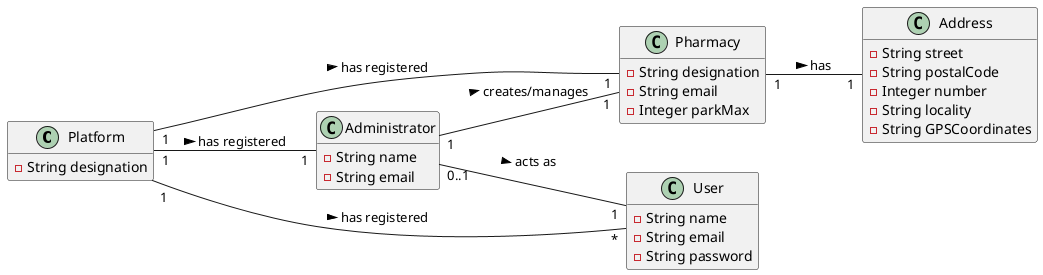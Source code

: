 @startuml

hide methods
left to right direction

class Platform {
  -String designation
}

class Pharmacy {
  -String designation
  -String email
  -Integer parkMax
}

class Address {
  -String street
  -String postalCode
  -Integer number
  -String locality
  -String GPSCoordinates
}

class User {
  -String name
  -String email
  -String password
}

class Administrator {
  -String name
  -String email
}

Platform "1" -- "1" Pharmacy : has registered >
Platform "1" -- "1" Administrator : has registered >
Platform "1" -- "*" User : has registered >

Pharmacy "1" -- "1" Address : has >

Administrator "0..1" -- "1" User : acts as >
Administrator "1" -- "1" Pharmacy : creates/manages >


@enduml
